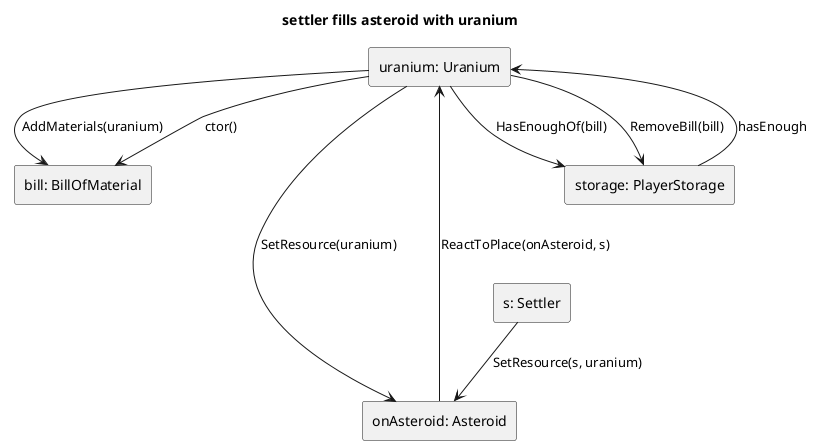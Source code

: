 @startuml

title "settler fills asteroid with uranium"

rectangle "s: Settler" as settler
rectangle "onAsteroid: Asteroid" as onAsteroid
rectangle "uranium: Uranium" as uranium
rectangle "bill: BillOfMaterial" as bill
rectangle "storage: PlayerStorage" as storage

settler-down->onAsteroid : SetResource(s, uranium)
onAsteroid ---up-> uranium : ReactToPlace(onAsteroid, s)
uranium -up-> bill : ctor()
uranium -> bill : AddMaterials(uranium)
uranium -> storage : HasEnoughOf(bill)
storage -up-> uranium : hasEnough
uranium -> storage : RemoveBill(bill)
uranium -> onAsteroid : SetResource(uranium)

@enduml